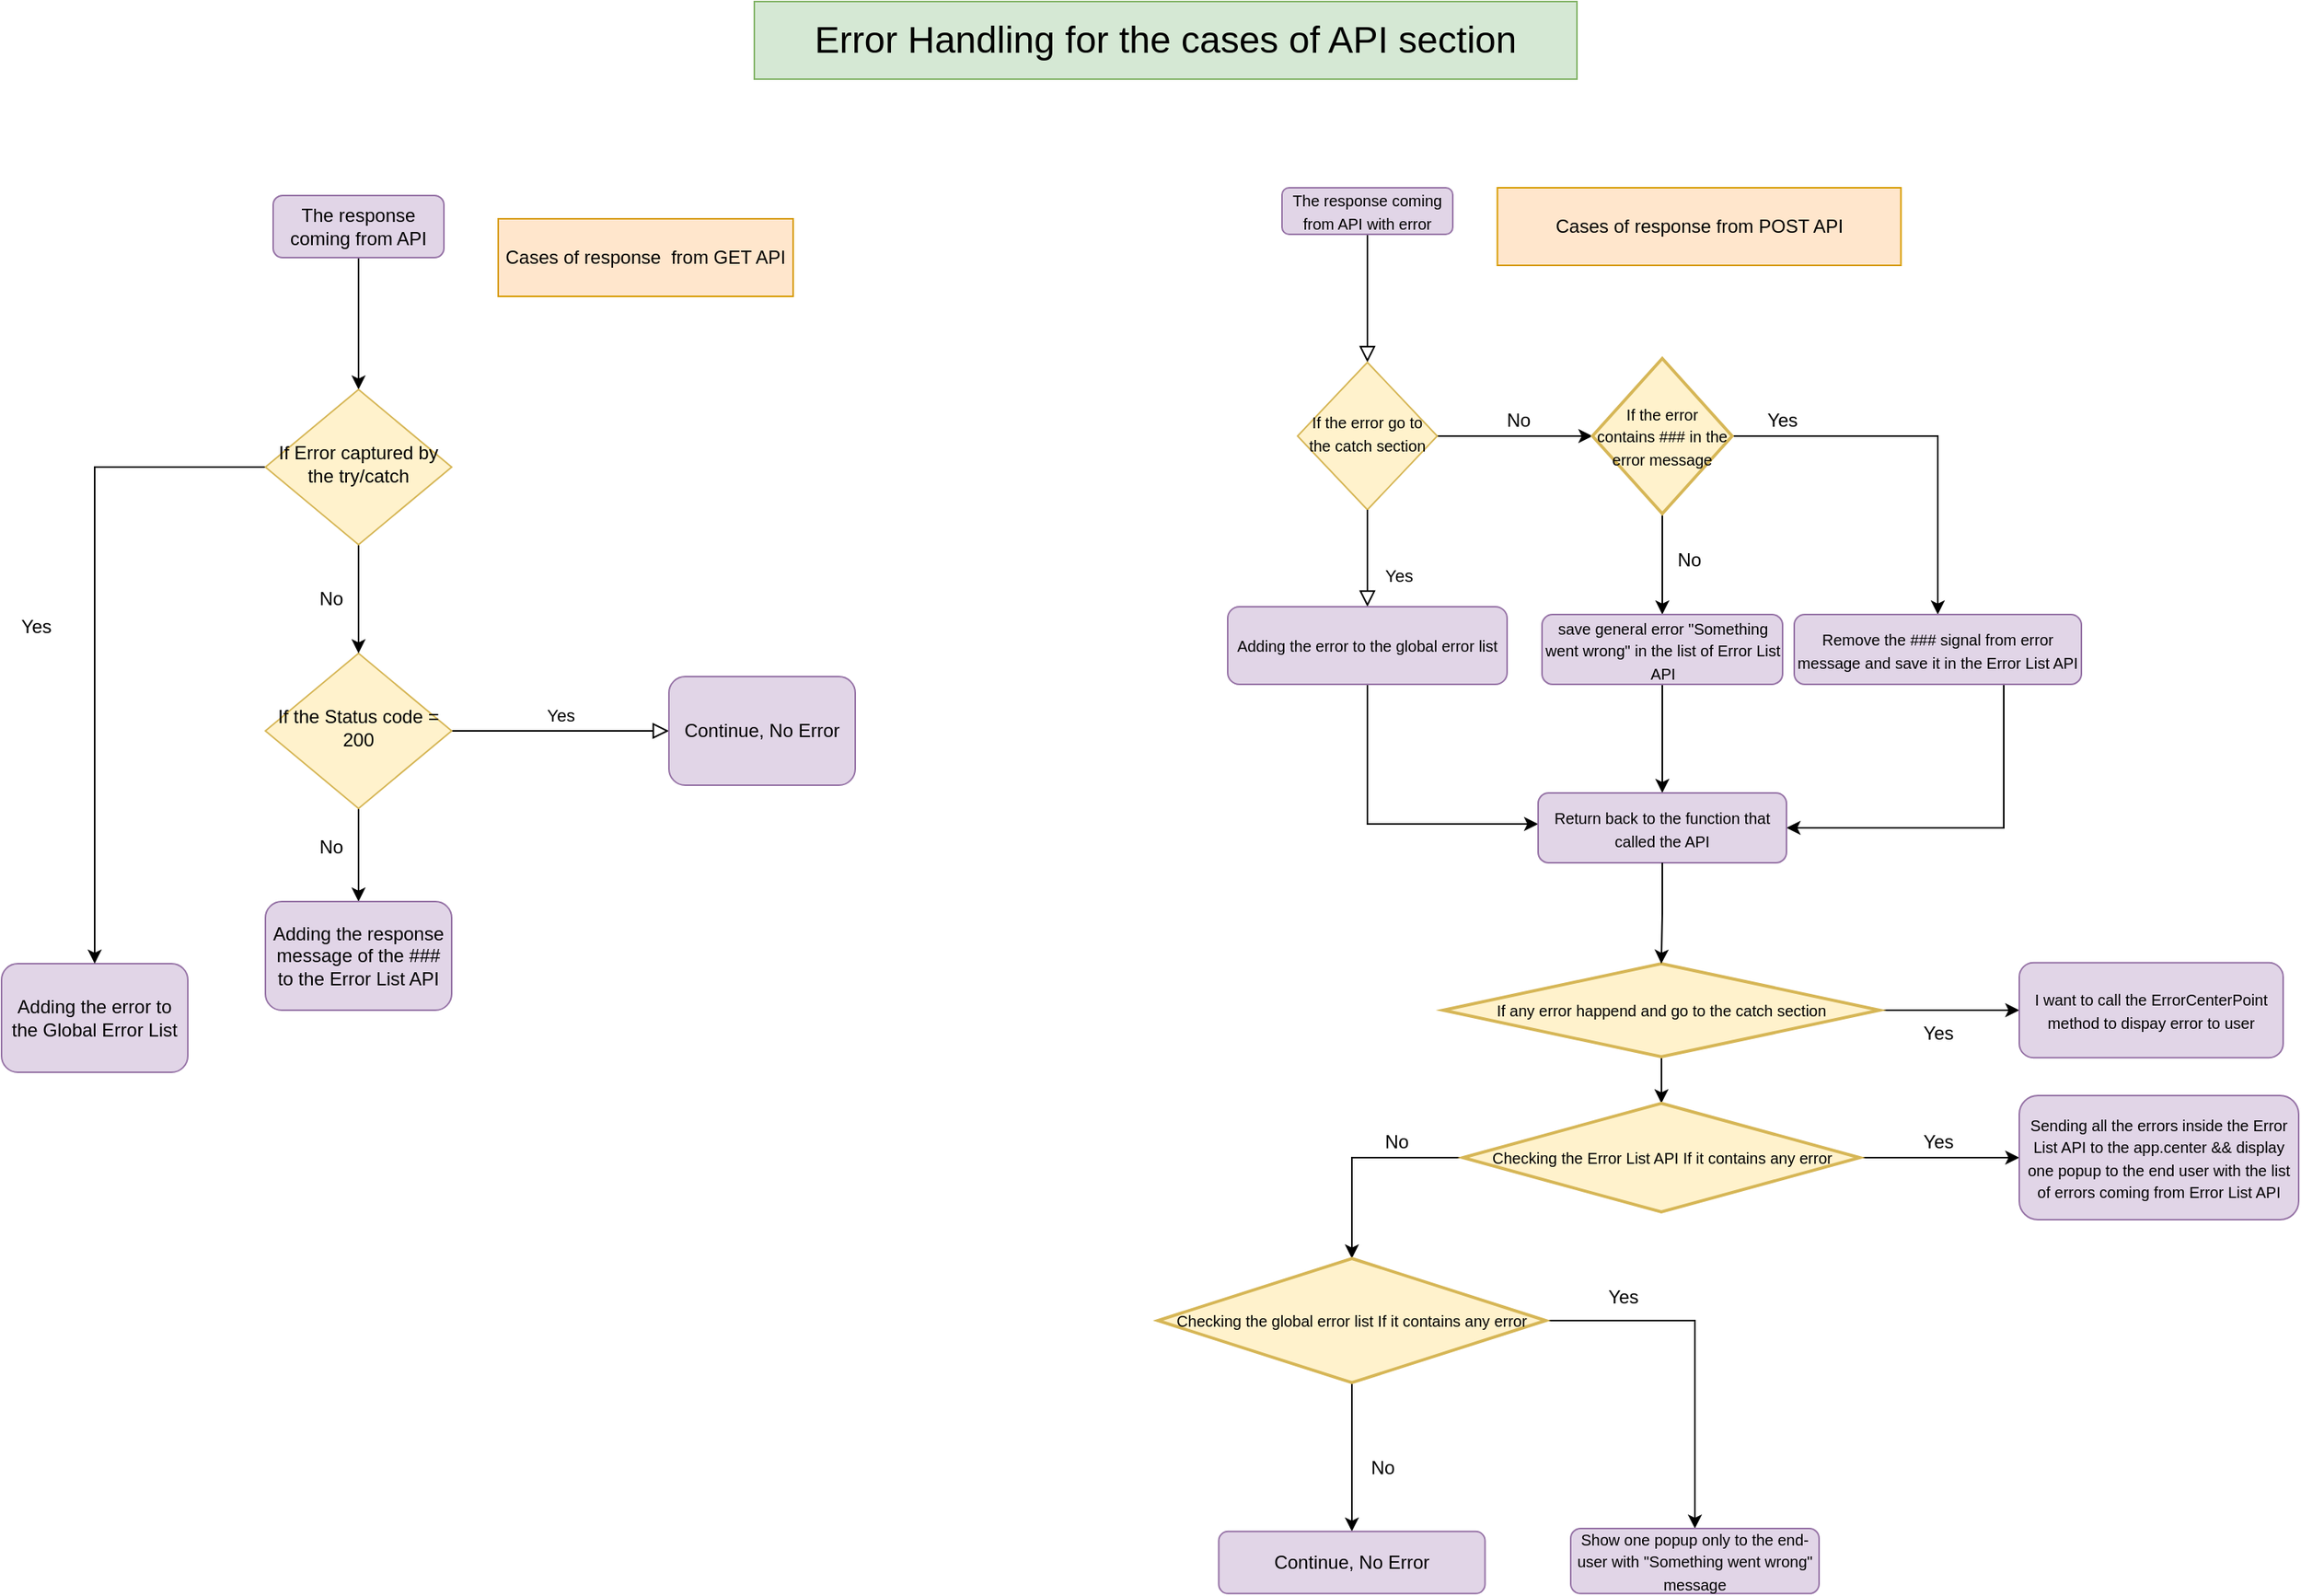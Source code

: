 <mxfile version="22.1.21" type="github">
  <diagram id="C5RBs43oDa-KdzZeNtuy" name="Page-1">
    <mxGraphModel dx="989" dy="541" grid="1" gridSize="10" guides="1" tooltips="1" connect="1" arrows="1" fold="1" page="1" pageScale="1" pageWidth="827" pageHeight="1169" math="0" shadow="0">
      <root>
        <mxCell id="WIyWlLk6GJQsqaUBKTNV-0" />
        <mxCell id="WIyWlLk6GJQsqaUBKTNV-1" parent="WIyWlLk6GJQsqaUBKTNV-0" />
        <mxCell id="t4Zw2GA6_5PIGfsb4qib-10" value="" style="edgeStyle=orthogonalEdgeStyle;rounded=0;orthogonalLoop=1;jettySize=auto;html=1;" parent="WIyWlLk6GJQsqaUBKTNV-1" source="WIyWlLk6GJQsqaUBKTNV-3" target="t4Zw2GA6_5PIGfsb4qib-0" edge="1">
          <mxGeometry relative="1" as="geometry" />
        </mxCell>
        <mxCell id="WIyWlLk6GJQsqaUBKTNV-3" value="The response coming from API" style="rounded=1;whiteSpace=wrap;html=1;fontSize=12;glass=0;strokeWidth=1;shadow=0;fillColor=#e1d5e7;strokeColor=#9673a6;" parent="WIyWlLk6GJQsqaUBKTNV-1" vertex="1">
          <mxGeometry x="245" y="205" width="110" height="40" as="geometry" />
        </mxCell>
        <mxCell id="WIyWlLk6GJQsqaUBKTNV-5" value="Yes" style="edgeStyle=orthogonalEdgeStyle;rounded=0;html=1;jettySize=auto;orthogonalLoop=1;fontSize=11;endArrow=block;endFill=0;endSize=8;strokeWidth=1;shadow=0;labelBackgroundColor=none;" parent="WIyWlLk6GJQsqaUBKTNV-1" source="WIyWlLk6GJQsqaUBKTNV-6" target="WIyWlLk6GJQsqaUBKTNV-7" edge="1">
          <mxGeometry y="10" relative="1" as="geometry">
            <mxPoint as="offset" />
          </mxGeometry>
        </mxCell>
        <mxCell id="t4Zw2GA6_5PIGfsb4qib-6" value="" style="edgeStyle=orthogonalEdgeStyle;rounded=0;orthogonalLoop=1;jettySize=auto;html=1;" parent="WIyWlLk6GJQsqaUBKTNV-1" source="WIyWlLk6GJQsqaUBKTNV-6" target="t4Zw2GA6_5PIGfsb4qib-5" edge="1">
          <mxGeometry relative="1" as="geometry" />
        </mxCell>
        <mxCell id="WIyWlLk6GJQsqaUBKTNV-6" value="If the Status code = 200" style="rhombus;whiteSpace=wrap;html=1;shadow=0;fontFamily=Helvetica;fontSize=12;align=center;strokeWidth=1;spacing=6;spacingTop=-4;fillColor=#fff2cc;strokeColor=#d6b656;" parent="WIyWlLk6GJQsqaUBKTNV-1" vertex="1">
          <mxGeometry x="240" y="500" width="120" height="100" as="geometry" />
        </mxCell>
        <mxCell id="WIyWlLk6GJQsqaUBKTNV-7" value="Continue, No Error" style="rounded=1;whiteSpace=wrap;html=1;fontSize=12;glass=0;strokeWidth=1;shadow=0;fillColor=#e1d5e7;strokeColor=#9673a6;" parent="WIyWlLk6GJQsqaUBKTNV-1" vertex="1">
          <mxGeometry x="500" y="515" width="120" height="70" as="geometry" />
        </mxCell>
        <mxCell id="WIyWlLk6GJQsqaUBKTNV-11" value="Adding the error to the Global Error List" style="rounded=1;whiteSpace=wrap;html=1;fontSize=12;glass=0;strokeWidth=1;shadow=0;fillColor=#e1d5e7;strokeColor=#9673a6;" parent="WIyWlLk6GJQsqaUBKTNV-1" vertex="1">
          <mxGeometry x="70" y="700" width="120" height="70" as="geometry" />
        </mxCell>
        <mxCell id="-uBfDtKPX-X4wUrIHPEk-1" value="Cases of response&amp;nbsp; from GET API" style="rounded=0;whiteSpace=wrap;html=1;fillColor=#ffe6cc;strokeColor=#d79b00;" parent="WIyWlLk6GJQsqaUBKTNV-1" vertex="1">
          <mxGeometry x="390" y="220" width="190" height="50" as="geometry" />
        </mxCell>
        <mxCell id="-uBfDtKPX-X4wUrIHPEk-7" value="" style="rounded=0;html=1;jettySize=auto;orthogonalLoop=1;fontSize=11;endArrow=block;endFill=0;endSize=8;strokeWidth=1;shadow=0;labelBackgroundColor=none;edgeStyle=orthogonalEdgeStyle;" parent="WIyWlLk6GJQsqaUBKTNV-1" source="-uBfDtKPX-X4wUrIHPEk-8" target="-uBfDtKPX-X4wUrIHPEk-10" edge="1">
          <mxGeometry relative="1" as="geometry" />
        </mxCell>
        <mxCell id="-uBfDtKPX-X4wUrIHPEk-8" value="&lt;font style=&quot;font-size: 10px;&quot;&gt;The response coming from API with error&lt;/font&gt;" style="rounded=1;whiteSpace=wrap;html=1;fontSize=12;glass=0;strokeWidth=1;shadow=0;fillColor=#e1d5e7;strokeColor=#9673a6;" parent="WIyWlLk6GJQsqaUBKTNV-1" vertex="1">
          <mxGeometry x="895" y="200" width="110" height="30" as="geometry" />
        </mxCell>
        <mxCell id="-uBfDtKPX-X4wUrIHPEk-19" value="" style="edgeStyle=orthogonalEdgeStyle;rounded=0;orthogonalLoop=1;jettySize=auto;html=1;" parent="WIyWlLk6GJQsqaUBKTNV-1" source="-uBfDtKPX-X4wUrIHPEk-10" target="-uBfDtKPX-X4wUrIHPEk-17" edge="1">
          <mxGeometry relative="1" as="geometry" />
        </mxCell>
        <mxCell id="-uBfDtKPX-X4wUrIHPEk-10" value="&lt;font style=&quot;font-size: 10px;&quot;&gt;If the error go to the catch section&lt;/font&gt;" style="rhombus;whiteSpace=wrap;html=1;shadow=0;fontFamily=Helvetica;fontSize=12;align=center;strokeWidth=1;spacing=6;spacingTop=-4;fillColor=#fff2cc;strokeColor=#d6b656;" parent="WIyWlLk6GJQsqaUBKTNV-1" vertex="1">
          <mxGeometry x="905" y="312.5" width="90" height="95" as="geometry" />
        </mxCell>
        <mxCell id="-uBfDtKPX-X4wUrIHPEk-12" value="Yes" style="rounded=0;html=1;jettySize=auto;orthogonalLoop=1;fontSize=11;endArrow=block;endFill=0;endSize=8;strokeWidth=1;shadow=0;labelBackgroundColor=none;edgeStyle=orthogonalEdgeStyle;exitX=0.5;exitY=1;exitDx=0;exitDy=0;" parent="WIyWlLk6GJQsqaUBKTNV-1" source="-uBfDtKPX-X4wUrIHPEk-10" target="-uBfDtKPX-X4wUrIHPEk-13" edge="1">
          <mxGeometry x="0.339" y="20" relative="1" as="geometry">
            <mxPoint as="offset" />
            <mxPoint x="955" y="470" as="sourcePoint" />
          </mxGeometry>
        </mxCell>
        <mxCell id="yHKOQaIsq4SeAShEtSC3-14" style="edgeStyle=orthogonalEdgeStyle;rounded=0;orthogonalLoop=1;jettySize=auto;html=1;" edge="1" parent="WIyWlLk6GJQsqaUBKTNV-1" source="-uBfDtKPX-X4wUrIHPEk-13" target="-uBfDtKPX-X4wUrIHPEk-31">
          <mxGeometry relative="1" as="geometry">
            <Array as="points">
              <mxPoint x="950" y="610" />
            </Array>
          </mxGeometry>
        </mxCell>
        <mxCell id="-uBfDtKPX-X4wUrIHPEk-13" value="&lt;font style=&quot;font-size: 10px;&quot;&gt;Adding the error to the global error list&lt;/font&gt;" style="rounded=1;whiteSpace=wrap;html=1;fontSize=12;glass=0;strokeWidth=1;shadow=0;fillColor=#e1d5e7;strokeColor=#9673a6;" parent="WIyWlLk6GJQsqaUBKTNV-1" vertex="1">
          <mxGeometry x="860" y="470" width="180" height="50" as="geometry" />
        </mxCell>
        <mxCell id="-uBfDtKPX-X4wUrIHPEk-14" value="Cases of response from POST API" style="rounded=0;whiteSpace=wrap;html=1;fillColor=#ffe6cc;strokeColor=#d79b00;" parent="WIyWlLk6GJQsqaUBKTNV-1" vertex="1">
          <mxGeometry x="1033.75" y="200" width="260" height="50" as="geometry" />
        </mxCell>
        <mxCell id="-uBfDtKPX-X4wUrIHPEk-22" value="" style="edgeStyle=orthogonalEdgeStyle;rounded=0;orthogonalLoop=1;jettySize=auto;html=1;" parent="WIyWlLk6GJQsqaUBKTNV-1" source="-uBfDtKPX-X4wUrIHPEk-17" target="-uBfDtKPX-X4wUrIHPEk-21" edge="1">
          <mxGeometry relative="1" as="geometry" />
        </mxCell>
        <mxCell id="-uBfDtKPX-X4wUrIHPEk-25" style="edgeStyle=orthogonalEdgeStyle;rounded=0;orthogonalLoop=1;jettySize=auto;html=1;entryX=0.5;entryY=0;entryDx=0;entryDy=0;" parent="WIyWlLk6GJQsqaUBKTNV-1" source="-uBfDtKPX-X4wUrIHPEk-17" target="-uBfDtKPX-X4wUrIHPEk-24" edge="1">
          <mxGeometry relative="1" as="geometry">
            <mxPoint x="1140" y="430" as="targetPoint" />
          </mxGeometry>
        </mxCell>
        <mxCell id="-uBfDtKPX-X4wUrIHPEk-17" value="&lt;font style=&quot;font-size: 10px;&quot;&gt;If the error &lt;br&gt;contains ### in the error message&lt;/font&gt;" style="strokeWidth=2;html=1;shape=mxgraph.flowchart.decision;whiteSpace=wrap;fillColor=#fff2cc;strokeColor=#d6b656;" parent="WIyWlLk6GJQsqaUBKTNV-1" vertex="1">
          <mxGeometry x="1095" y="310" width="90" height="100" as="geometry" />
        </mxCell>
        <mxCell id="-uBfDtKPX-X4wUrIHPEk-20" value="No" style="text;html=1;strokeColor=none;fillColor=none;align=center;verticalAlign=middle;whiteSpace=wrap;rounded=0;" parent="WIyWlLk6GJQsqaUBKTNV-1" vertex="1">
          <mxGeometry x="1025" y="340" width="45" height="20" as="geometry" />
        </mxCell>
        <mxCell id="yHKOQaIsq4SeAShEtSC3-17" style="edgeStyle=orthogonalEdgeStyle;rounded=0;orthogonalLoop=1;jettySize=auto;html=1;entryX=1;entryY=0.5;entryDx=0;entryDy=0;" edge="1" parent="WIyWlLk6GJQsqaUBKTNV-1" source="-uBfDtKPX-X4wUrIHPEk-21" target="-uBfDtKPX-X4wUrIHPEk-31">
          <mxGeometry relative="1" as="geometry">
            <Array as="points">
              <mxPoint x="1360" y="613" />
            </Array>
          </mxGeometry>
        </mxCell>
        <mxCell id="-uBfDtKPX-X4wUrIHPEk-21" value="&lt;font style=&quot;font-size: 10px;&quot;&gt;Remove the ### signal from error message and save it in the Error List API&lt;/font&gt;" style="rounded=1;whiteSpace=wrap;html=1;fontSize=12;glass=0;strokeWidth=1;shadow=0;fillColor=#e1d5e7;strokeColor=#9673a6;" parent="WIyWlLk6GJQsqaUBKTNV-1" vertex="1">
          <mxGeometry x="1225" y="475" width="185" height="45" as="geometry" />
        </mxCell>
        <mxCell id="-uBfDtKPX-X4wUrIHPEk-23" value="Yes" style="text;html=1;strokeColor=none;fillColor=none;align=center;verticalAlign=middle;whiteSpace=wrap;rounded=0;" parent="WIyWlLk6GJQsqaUBKTNV-1" vertex="1">
          <mxGeometry x="1195" y="340" width="45" height="20" as="geometry" />
        </mxCell>
        <mxCell id="yHKOQaIsq4SeAShEtSC3-12" style="edgeStyle=orthogonalEdgeStyle;rounded=0;orthogonalLoop=1;jettySize=auto;html=1;entryX=0.5;entryY=0;entryDx=0;entryDy=0;" edge="1" parent="WIyWlLk6GJQsqaUBKTNV-1" source="-uBfDtKPX-X4wUrIHPEk-24" target="-uBfDtKPX-X4wUrIHPEk-31">
          <mxGeometry relative="1" as="geometry" />
        </mxCell>
        <mxCell id="-uBfDtKPX-X4wUrIHPEk-24" value="&lt;font style=&quot;font-size: 10px;&quot;&gt;save general error &quot;Something went wrong&quot; in the list of Error List API&lt;/font&gt;" style="rounded=1;whiteSpace=wrap;html=1;fontSize=12;glass=0;strokeWidth=1;shadow=0;fillColor=#e1d5e7;strokeColor=#9673a6;" parent="WIyWlLk6GJQsqaUBKTNV-1" vertex="1">
          <mxGeometry x="1062.5" y="475" width="155" height="45" as="geometry" />
        </mxCell>
        <mxCell id="-uBfDtKPX-X4wUrIHPEk-26" value="No" style="text;html=1;strokeColor=none;fillColor=none;align=center;verticalAlign=middle;whiteSpace=wrap;rounded=0;" parent="WIyWlLk6GJQsqaUBKTNV-1" vertex="1">
          <mxGeometry x="1135" y="430" width="45" height="20" as="geometry" />
        </mxCell>
        <mxCell id="-uBfDtKPX-X4wUrIHPEk-31" value="&lt;font style=&quot;font-size: 10px;&quot;&gt;Return back to the function that called the API&lt;/font&gt;" style="rounded=1;whiteSpace=wrap;html=1;fontSize=12;glass=0;strokeWidth=1;shadow=0;fillColor=#e1d5e7;strokeColor=#9673a6;" parent="WIyWlLk6GJQsqaUBKTNV-1" vertex="1">
          <mxGeometry x="1060" y="590" width="160" height="45" as="geometry" />
        </mxCell>
        <mxCell id="-uBfDtKPX-X4wUrIHPEk-38" value="" style="edgeStyle=orthogonalEdgeStyle;rounded=0;orthogonalLoop=1;jettySize=auto;html=1;" parent="WIyWlLk6GJQsqaUBKTNV-1" source="-uBfDtKPX-X4wUrIHPEk-35" target="-uBfDtKPX-X4wUrIHPEk-37" edge="1">
          <mxGeometry relative="1" as="geometry" />
        </mxCell>
        <mxCell id="yHKOQaIsq4SeAShEtSC3-27" value="" style="edgeStyle=orthogonalEdgeStyle;rounded=0;orthogonalLoop=1;jettySize=auto;html=1;" edge="1" parent="WIyWlLk6GJQsqaUBKTNV-1" source="-uBfDtKPX-X4wUrIHPEk-35" target="-uBfDtKPX-X4wUrIHPEk-44">
          <mxGeometry relative="1" as="geometry" />
        </mxCell>
        <mxCell id="-uBfDtKPX-X4wUrIHPEk-35" value="&lt;font style=&quot;font-size: 10px;&quot;&gt;&lt;font style=&quot;&quot;&gt;If any error happend and go to the cat&lt;/font&gt;&lt;font style=&quot;&quot;&gt;ch section&lt;/font&gt;&lt;/font&gt;" style="strokeWidth=2;html=1;shape=mxgraph.flowchart.decision;whiteSpace=wrap;fillColor=#fff2cc;strokeColor=#d6b656;" parent="WIyWlLk6GJQsqaUBKTNV-1" vertex="1">
          <mxGeometry x="998.75" y="700" width="281.25" height="60" as="geometry" />
        </mxCell>
        <mxCell id="-uBfDtKPX-X4wUrIHPEk-36" style="edgeStyle=orthogonalEdgeStyle;rounded=0;orthogonalLoop=1;jettySize=auto;html=1;exitX=0.5;exitY=1;exitDx=0;exitDy=0;entryX=0.5;entryY=0;entryDx=0;entryDy=0;entryPerimeter=0;" parent="WIyWlLk6GJQsqaUBKTNV-1" source="-uBfDtKPX-X4wUrIHPEk-31" target="-uBfDtKPX-X4wUrIHPEk-35" edge="1">
          <mxGeometry relative="1" as="geometry" />
        </mxCell>
        <mxCell id="-uBfDtKPX-X4wUrIHPEk-37" value="&lt;font style=&quot;font-size: 10px;&quot;&gt;I want to call the ErrorCenterPoint method to dispay error to user&lt;/font&gt;" style="rounded=1;whiteSpace=wrap;html=1;fontSize=12;glass=0;strokeWidth=1;shadow=0;fillColor=#e1d5e7;strokeColor=#9673a6;" parent="WIyWlLk6GJQsqaUBKTNV-1" vertex="1">
          <mxGeometry x="1370" y="699.38" width="170" height="61.25" as="geometry" />
        </mxCell>
        <mxCell id="-uBfDtKPX-X4wUrIHPEk-41" value="Yes" style="text;html=1;strokeColor=none;fillColor=none;align=center;verticalAlign=middle;whiteSpace=wrap;rounded=0;" parent="WIyWlLk6GJQsqaUBKTNV-1" vertex="1">
          <mxGeometry x="1287.5" y="730" width="60" height="30" as="geometry" />
        </mxCell>
        <mxCell id="-uBfDtKPX-X4wUrIHPEk-42" value="No" style="text;html=1;strokeColor=none;fillColor=none;align=center;verticalAlign=middle;whiteSpace=wrap;rounded=0;" parent="WIyWlLk6GJQsqaUBKTNV-1" vertex="1">
          <mxGeometry x="1202.5" y="810" width="60" height="30" as="geometry" />
        </mxCell>
        <mxCell id="yHKOQaIsq4SeAShEtSC3-15" style="edgeStyle=orthogonalEdgeStyle;rounded=0;orthogonalLoop=1;jettySize=auto;html=1;" edge="1" parent="WIyWlLk6GJQsqaUBKTNV-1" source="-uBfDtKPX-X4wUrIHPEk-44">
          <mxGeometry relative="1" as="geometry">
            <mxPoint x="940" y="890" as="targetPoint" />
            <Array as="points">
              <mxPoint x="940" y="825" />
            </Array>
          </mxGeometry>
        </mxCell>
        <mxCell id="yHKOQaIsq4SeAShEtSC3-20" value="" style="edgeStyle=orthogonalEdgeStyle;rounded=0;orthogonalLoop=1;jettySize=auto;html=1;" edge="1" parent="WIyWlLk6GJQsqaUBKTNV-1" source="-uBfDtKPX-X4wUrIHPEk-44" target="-uBfDtKPX-X4wUrIHPEk-46">
          <mxGeometry relative="1" as="geometry" />
        </mxCell>
        <mxCell id="-uBfDtKPX-X4wUrIHPEk-44" value="&lt;span style=&quot;font-size: 10px;&quot;&gt;Checking the Error List API If it contains any error&lt;/span&gt;" style="strokeWidth=2;html=1;shape=mxgraph.flowchart.decision;whiteSpace=wrap;fillColor=#fff2cc;strokeColor=#d6b656;" parent="WIyWlLk6GJQsqaUBKTNV-1" vertex="1">
          <mxGeometry x="1011.56" y="790" width="255.63" height="70" as="geometry" />
        </mxCell>
        <mxCell id="-uBfDtKPX-X4wUrIHPEk-46" value="&lt;font style=&quot;font-size: 10px;&quot;&gt;Sending all the errors inside the Error List API to the app.center &amp;amp;&amp;amp; display one popup to the end user with the list of errors coming from Error List API&lt;/font&gt;" style="rounded=1;whiteSpace=wrap;html=1;fontSize=12;glass=0;strokeWidth=1;shadow=0;fillColor=#e1d5e7;strokeColor=#9673a6;" parent="WIyWlLk6GJQsqaUBKTNV-1" vertex="1">
          <mxGeometry x="1370" y="785" width="180" height="80" as="geometry" />
        </mxCell>
        <mxCell id="-uBfDtKPX-X4wUrIHPEk-53" value="" style="edgeStyle=orthogonalEdgeStyle;rounded=0;orthogonalLoop=1;jettySize=auto;html=1;" parent="WIyWlLk6GJQsqaUBKTNV-1" source="-uBfDtKPX-X4wUrIHPEk-49" target="-uBfDtKPX-X4wUrIHPEk-52" edge="1">
          <mxGeometry relative="1" as="geometry" />
        </mxCell>
        <mxCell id="yHKOQaIsq4SeAShEtSC3-23" value="" style="edgeStyle=orthogonalEdgeStyle;rounded=0;orthogonalLoop=1;jettySize=auto;html=1;" edge="1" parent="WIyWlLk6GJQsqaUBKTNV-1" source="-uBfDtKPX-X4wUrIHPEk-49" target="t4Zw2GA6_5PIGfsb4qib-11">
          <mxGeometry relative="1" as="geometry" />
        </mxCell>
        <mxCell id="-uBfDtKPX-X4wUrIHPEk-49" value="&lt;span style=&quot;font-size: 10px;&quot;&gt;Checking the global error list If it contains any error&lt;/span&gt;" style="strokeWidth=2;html=1;shape=mxgraph.flowchart.decision;whiteSpace=wrap;fillColor=#fff2cc;strokeColor=#d6b656;" parent="WIyWlLk6GJQsqaUBKTNV-1" vertex="1">
          <mxGeometry x="815" y="890" width="250" height="80" as="geometry" />
        </mxCell>
        <mxCell id="-uBfDtKPX-X4wUrIHPEk-52" value="&lt;font style=&quot;font-size: 10px;&quot;&gt;Show one popup only to the end-user with &quot;Something went wrong&quot; message&lt;/font&gt;" style="rounded=1;whiteSpace=wrap;html=1;fontSize=12;glass=0;strokeWidth=1;shadow=0;fillColor=#e1d5e7;strokeColor=#9673a6;" parent="WIyWlLk6GJQsqaUBKTNV-1" vertex="1">
          <mxGeometry x="1081" y="1064.06" width="160" height="41.87" as="geometry" />
        </mxCell>
        <mxCell id="VSbtf6zZAGOuhCDQzLcq-1" value="&lt;font style=&quot;font-size: 24px;&quot;&gt;Error Handling for the cases of API section&lt;/font&gt;" style="rounded=0;whiteSpace=wrap;html=1;fillColor=#d5e8d4;strokeColor=#82b366;" parent="WIyWlLk6GJQsqaUBKTNV-1" vertex="1">
          <mxGeometry x="555" y="80" width="530" height="50" as="geometry" />
        </mxCell>
        <mxCell id="t4Zw2GA6_5PIGfsb4qib-1" style="edgeStyle=orthogonalEdgeStyle;rounded=0;orthogonalLoop=1;jettySize=auto;html=1;entryX=0.5;entryY=0;entryDx=0;entryDy=0;" parent="WIyWlLk6GJQsqaUBKTNV-1" source="t4Zw2GA6_5PIGfsb4qib-0" target="WIyWlLk6GJQsqaUBKTNV-11" edge="1">
          <mxGeometry relative="1" as="geometry">
            <mxPoint x="115" y="690" as="targetPoint" />
          </mxGeometry>
        </mxCell>
        <mxCell id="t4Zw2GA6_5PIGfsb4qib-4" value="" style="edgeStyle=orthogonalEdgeStyle;rounded=0;orthogonalLoop=1;jettySize=auto;html=1;" parent="WIyWlLk6GJQsqaUBKTNV-1" source="t4Zw2GA6_5PIGfsb4qib-0" target="WIyWlLk6GJQsqaUBKTNV-6" edge="1">
          <mxGeometry relative="1" as="geometry" />
        </mxCell>
        <mxCell id="t4Zw2GA6_5PIGfsb4qib-0" value="If Error captured by the try/catch" style="rhombus;whiteSpace=wrap;html=1;shadow=0;fontFamily=Helvetica;fontSize=12;align=center;strokeWidth=1;spacing=6;spacingTop=-4;fillColor=#fff2cc;strokeColor=#d6b656;" parent="WIyWlLk6GJQsqaUBKTNV-1" vertex="1">
          <mxGeometry x="240" y="330" width="120" height="100" as="geometry" />
        </mxCell>
        <mxCell id="t4Zw2GA6_5PIGfsb4qib-5" value="Adding the response message of the ### to the Error List API" style="rounded=1;whiteSpace=wrap;html=1;fontSize=12;glass=0;strokeWidth=1;shadow=0;fillColor=#e1d5e7;strokeColor=#9673a6;" parent="WIyWlLk6GJQsqaUBKTNV-1" vertex="1">
          <mxGeometry x="240" y="660" width="120" height="70" as="geometry" />
        </mxCell>
        <mxCell id="t4Zw2GA6_5PIGfsb4qib-7" value="Yes" style="text;html=1;strokeColor=none;fillColor=none;align=center;verticalAlign=middle;whiteSpace=wrap;rounded=0;" parent="WIyWlLk6GJQsqaUBKTNV-1" vertex="1">
          <mxGeometry x="70" y="472.5" width="45" height="20" as="geometry" />
        </mxCell>
        <mxCell id="t4Zw2GA6_5PIGfsb4qib-8" value="No" style="text;html=1;strokeColor=none;fillColor=none;align=center;verticalAlign=middle;whiteSpace=wrap;rounded=0;" parent="WIyWlLk6GJQsqaUBKTNV-1" vertex="1">
          <mxGeometry x="260" y="455" width="45" height="20" as="geometry" />
        </mxCell>
        <mxCell id="t4Zw2GA6_5PIGfsb4qib-9" value="No" style="text;html=1;strokeColor=none;fillColor=none;align=center;verticalAlign=middle;whiteSpace=wrap;rounded=0;" parent="WIyWlLk6GJQsqaUBKTNV-1" vertex="1">
          <mxGeometry x="260" y="615" width="45" height="20" as="geometry" />
        </mxCell>
        <mxCell id="t4Zw2GA6_5PIGfsb4qib-11" value="Continue, No Error" style="rounded=1;whiteSpace=wrap;html=1;fontSize=12;glass=0;strokeWidth=1;shadow=0;fillColor=#e1d5e7;strokeColor=#9673a6;" parent="WIyWlLk6GJQsqaUBKTNV-1" vertex="1">
          <mxGeometry x="854.22" y="1065.93" width="171.56" height="40" as="geometry" />
        </mxCell>
        <mxCell id="yHKOQaIsq4SeAShEtSC3-3" value="No" style="text;html=1;strokeColor=none;fillColor=none;align=center;verticalAlign=middle;whiteSpace=wrap;rounded=0;" vertex="1" parent="WIyWlLk6GJQsqaUBKTNV-1">
          <mxGeometry x="930" y="1010" width="60" height="30" as="geometry" />
        </mxCell>
        <mxCell id="yHKOQaIsq4SeAShEtSC3-19" value="No" style="text;html=1;strokeColor=none;fillColor=none;align=center;verticalAlign=middle;whiteSpace=wrap;rounded=0;" vertex="1" parent="WIyWlLk6GJQsqaUBKTNV-1">
          <mxGeometry x="938.75" y="800" width="60" height="30" as="geometry" />
        </mxCell>
        <mxCell id="yHKOQaIsq4SeAShEtSC3-21" value="Yes" style="text;html=1;strokeColor=none;fillColor=none;align=center;verticalAlign=middle;whiteSpace=wrap;rounded=0;" vertex="1" parent="WIyWlLk6GJQsqaUBKTNV-1">
          <mxGeometry x="1085" y="900" width="60" height="30" as="geometry" />
        </mxCell>
        <mxCell id="yHKOQaIsq4SeAShEtSC3-22" value="Yes" style="text;html=1;strokeColor=none;fillColor=none;align=center;verticalAlign=middle;whiteSpace=wrap;rounded=0;" vertex="1" parent="WIyWlLk6GJQsqaUBKTNV-1">
          <mxGeometry x="1287.5" y="800" width="60" height="30" as="geometry" />
        </mxCell>
      </root>
    </mxGraphModel>
  </diagram>
</mxfile>
